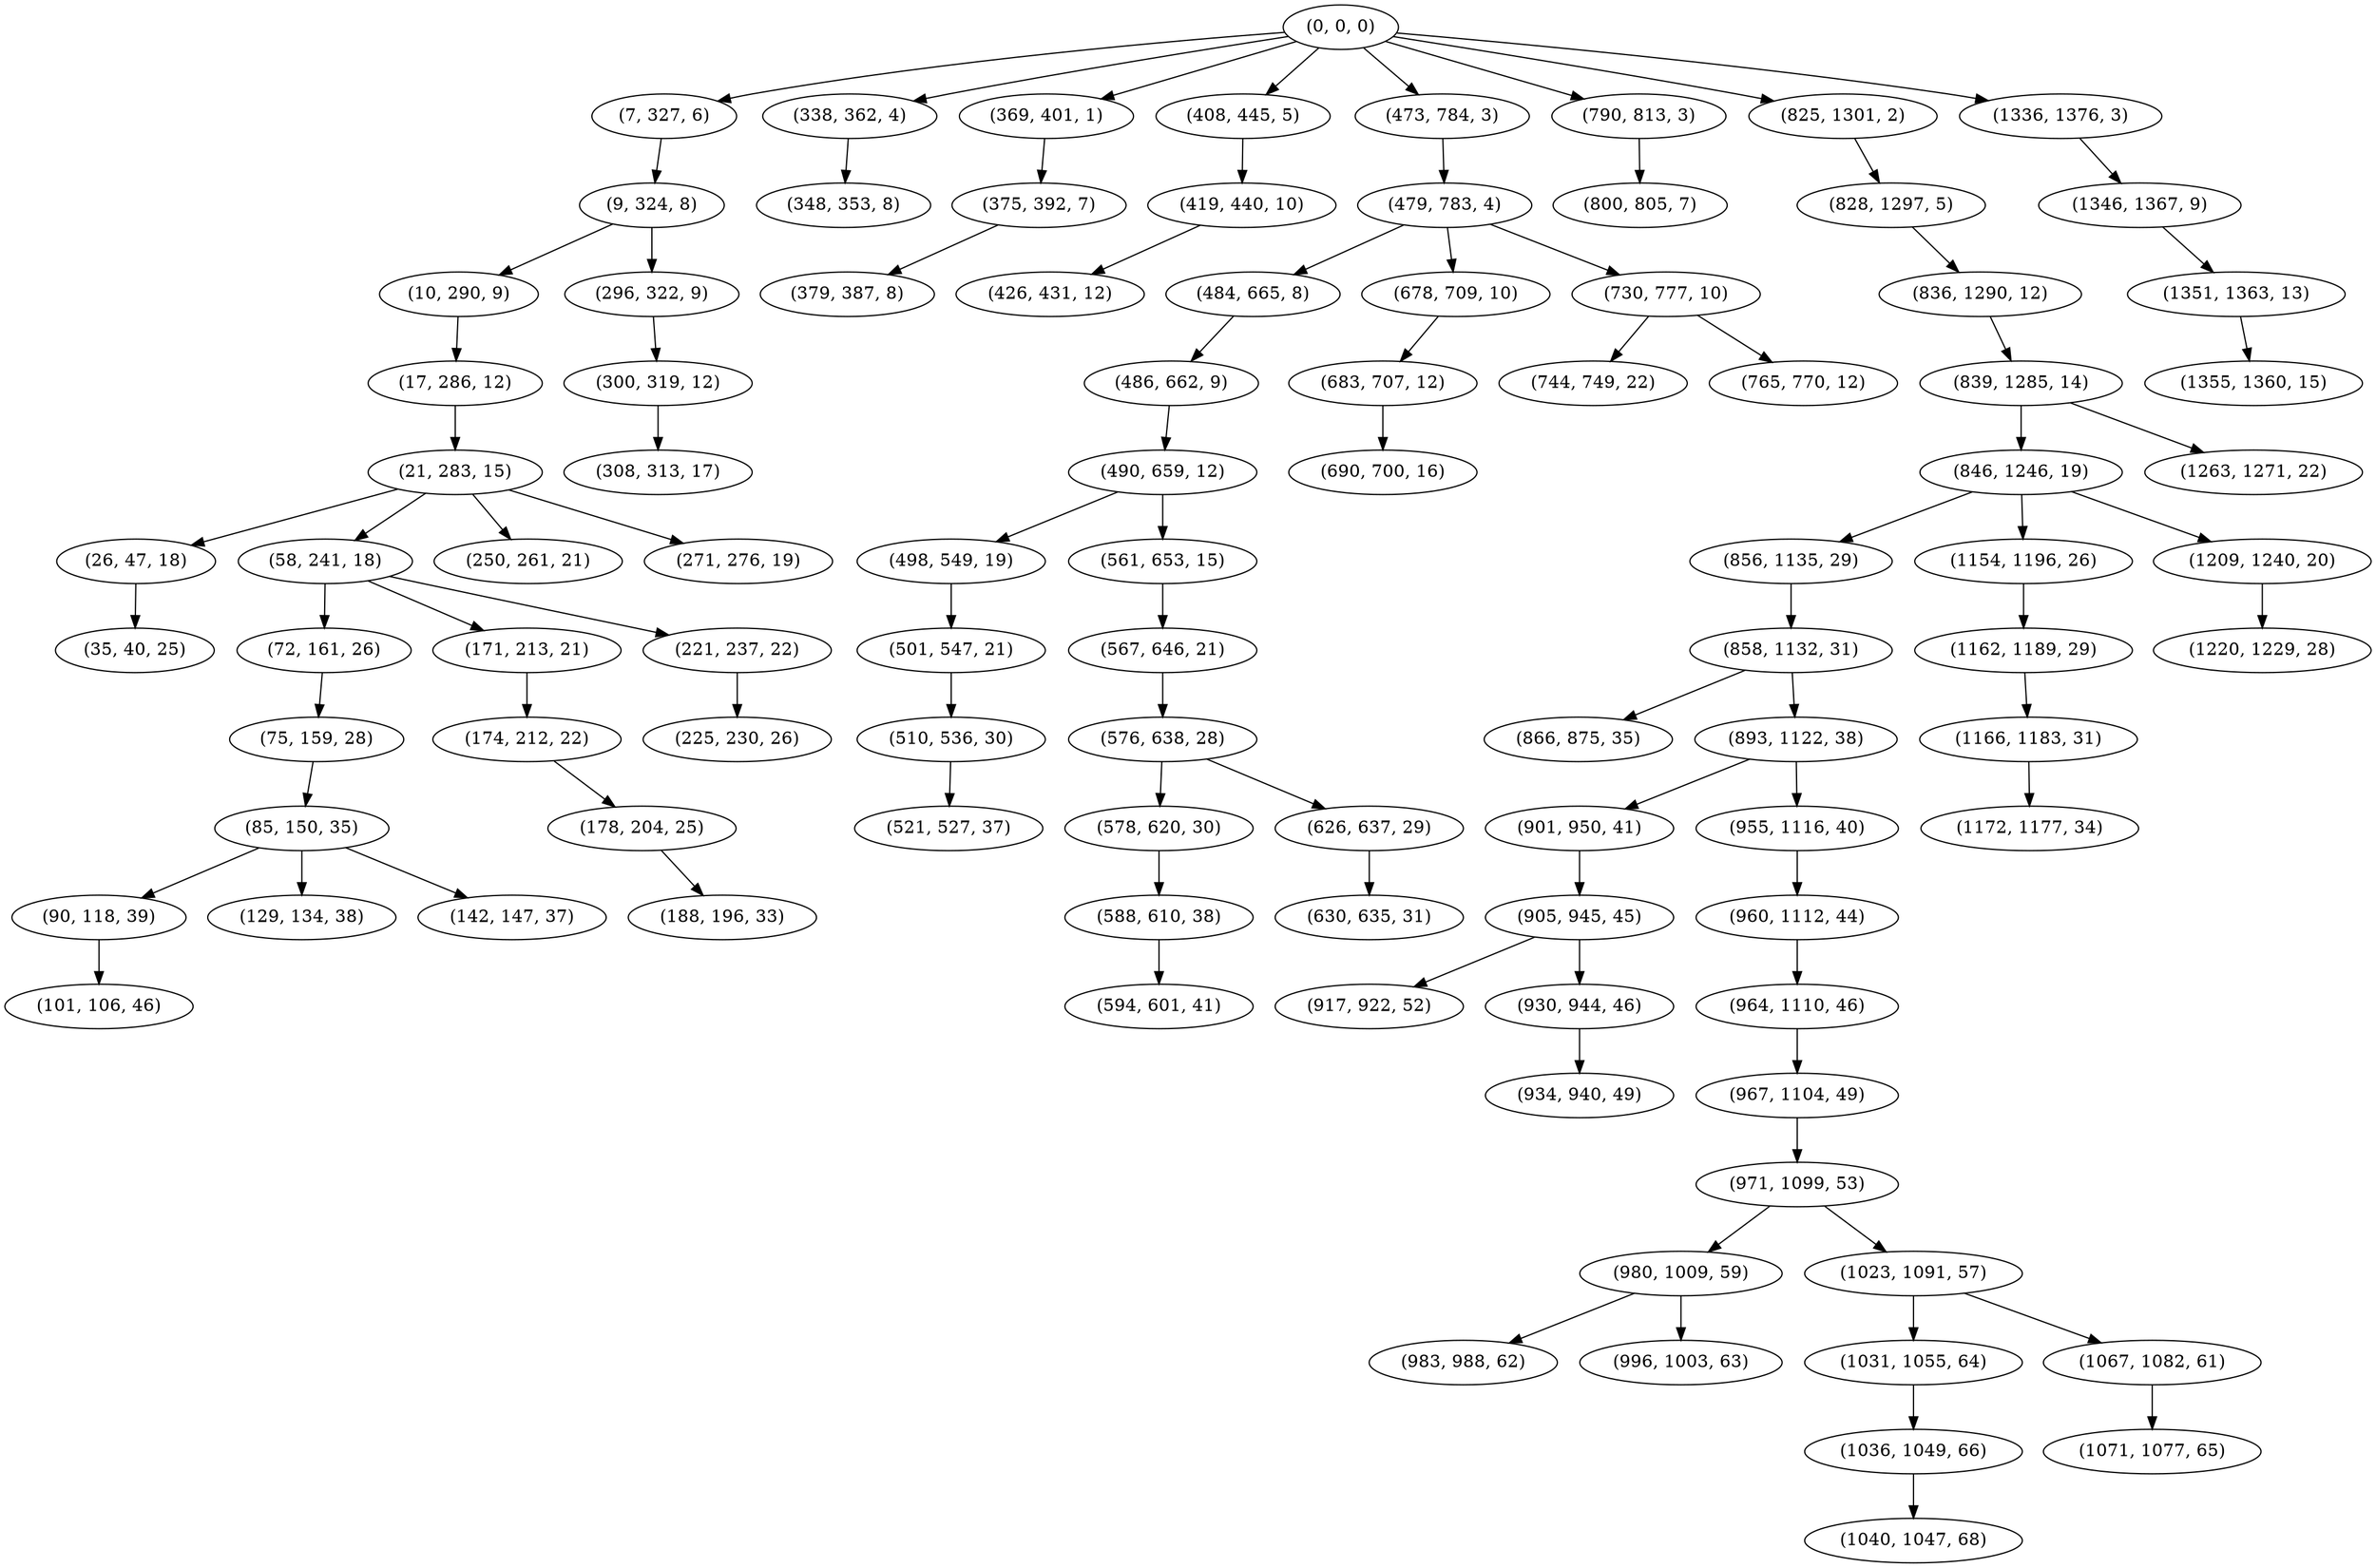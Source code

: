 digraph tree {
    "(0, 0, 0)";
    "(7, 327, 6)";
    "(9, 324, 8)";
    "(10, 290, 9)";
    "(17, 286, 12)";
    "(21, 283, 15)";
    "(26, 47, 18)";
    "(35, 40, 25)";
    "(58, 241, 18)";
    "(72, 161, 26)";
    "(75, 159, 28)";
    "(85, 150, 35)";
    "(90, 118, 39)";
    "(101, 106, 46)";
    "(129, 134, 38)";
    "(142, 147, 37)";
    "(171, 213, 21)";
    "(174, 212, 22)";
    "(178, 204, 25)";
    "(188, 196, 33)";
    "(221, 237, 22)";
    "(225, 230, 26)";
    "(250, 261, 21)";
    "(271, 276, 19)";
    "(296, 322, 9)";
    "(300, 319, 12)";
    "(308, 313, 17)";
    "(338, 362, 4)";
    "(348, 353, 8)";
    "(369, 401, 1)";
    "(375, 392, 7)";
    "(379, 387, 8)";
    "(408, 445, 5)";
    "(419, 440, 10)";
    "(426, 431, 12)";
    "(473, 784, 3)";
    "(479, 783, 4)";
    "(484, 665, 8)";
    "(486, 662, 9)";
    "(490, 659, 12)";
    "(498, 549, 19)";
    "(501, 547, 21)";
    "(510, 536, 30)";
    "(521, 527, 37)";
    "(561, 653, 15)";
    "(567, 646, 21)";
    "(576, 638, 28)";
    "(578, 620, 30)";
    "(588, 610, 38)";
    "(594, 601, 41)";
    "(626, 637, 29)";
    "(630, 635, 31)";
    "(678, 709, 10)";
    "(683, 707, 12)";
    "(690, 700, 16)";
    "(730, 777, 10)";
    "(744, 749, 22)";
    "(765, 770, 12)";
    "(790, 813, 3)";
    "(800, 805, 7)";
    "(825, 1301, 2)";
    "(828, 1297, 5)";
    "(836, 1290, 12)";
    "(839, 1285, 14)";
    "(846, 1246, 19)";
    "(856, 1135, 29)";
    "(858, 1132, 31)";
    "(866, 875, 35)";
    "(893, 1122, 38)";
    "(901, 950, 41)";
    "(905, 945, 45)";
    "(917, 922, 52)";
    "(930, 944, 46)";
    "(934, 940, 49)";
    "(955, 1116, 40)";
    "(960, 1112, 44)";
    "(964, 1110, 46)";
    "(967, 1104, 49)";
    "(971, 1099, 53)";
    "(980, 1009, 59)";
    "(983, 988, 62)";
    "(996, 1003, 63)";
    "(1023, 1091, 57)";
    "(1031, 1055, 64)";
    "(1036, 1049, 66)";
    "(1040, 1047, 68)";
    "(1067, 1082, 61)";
    "(1071, 1077, 65)";
    "(1154, 1196, 26)";
    "(1162, 1189, 29)";
    "(1166, 1183, 31)";
    "(1172, 1177, 34)";
    "(1209, 1240, 20)";
    "(1220, 1229, 28)";
    "(1263, 1271, 22)";
    "(1336, 1376, 3)";
    "(1346, 1367, 9)";
    "(1351, 1363, 13)";
    "(1355, 1360, 15)";
    "(0, 0, 0)" -> "(7, 327, 6)";
    "(0, 0, 0)" -> "(338, 362, 4)";
    "(0, 0, 0)" -> "(369, 401, 1)";
    "(0, 0, 0)" -> "(408, 445, 5)";
    "(0, 0, 0)" -> "(473, 784, 3)";
    "(0, 0, 0)" -> "(790, 813, 3)";
    "(0, 0, 0)" -> "(825, 1301, 2)";
    "(0, 0, 0)" -> "(1336, 1376, 3)";
    "(7, 327, 6)" -> "(9, 324, 8)";
    "(9, 324, 8)" -> "(10, 290, 9)";
    "(9, 324, 8)" -> "(296, 322, 9)";
    "(10, 290, 9)" -> "(17, 286, 12)";
    "(17, 286, 12)" -> "(21, 283, 15)";
    "(21, 283, 15)" -> "(26, 47, 18)";
    "(21, 283, 15)" -> "(58, 241, 18)";
    "(21, 283, 15)" -> "(250, 261, 21)";
    "(21, 283, 15)" -> "(271, 276, 19)";
    "(26, 47, 18)" -> "(35, 40, 25)";
    "(58, 241, 18)" -> "(72, 161, 26)";
    "(58, 241, 18)" -> "(171, 213, 21)";
    "(58, 241, 18)" -> "(221, 237, 22)";
    "(72, 161, 26)" -> "(75, 159, 28)";
    "(75, 159, 28)" -> "(85, 150, 35)";
    "(85, 150, 35)" -> "(90, 118, 39)";
    "(85, 150, 35)" -> "(129, 134, 38)";
    "(85, 150, 35)" -> "(142, 147, 37)";
    "(90, 118, 39)" -> "(101, 106, 46)";
    "(171, 213, 21)" -> "(174, 212, 22)";
    "(174, 212, 22)" -> "(178, 204, 25)";
    "(178, 204, 25)" -> "(188, 196, 33)";
    "(221, 237, 22)" -> "(225, 230, 26)";
    "(296, 322, 9)" -> "(300, 319, 12)";
    "(300, 319, 12)" -> "(308, 313, 17)";
    "(338, 362, 4)" -> "(348, 353, 8)";
    "(369, 401, 1)" -> "(375, 392, 7)";
    "(375, 392, 7)" -> "(379, 387, 8)";
    "(408, 445, 5)" -> "(419, 440, 10)";
    "(419, 440, 10)" -> "(426, 431, 12)";
    "(473, 784, 3)" -> "(479, 783, 4)";
    "(479, 783, 4)" -> "(484, 665, 8)";
    "(479, 783, 4)" -> "(678, 709, 10)";
    "(479, 783, 4)" -> "(730, 777, 10)";
    "(484, 665, 8)" -> "(486, 662, 9)";
    "(486, 662, 9)" -> "(490, 659, 12)";
    "(490, 659, 12)" -> "(498, 549, 19)";
    "(490, 659, 12)" -> "(561, 653, 15)";
    "(498, 549, 19)" -> "(501, 547, 21)";
    "(501, 547, 21)" -> "(510, 536, 30)";
    "(510, 536, 30)" -> "(521, 527, 37)";
    "(561, 653, 15)" -> "(567, 646, 21)";
    "(567, 646, 21)" -> "(576, 638, 28)";
    "(576, 638, 28)" -> "(578, 620, 30)";
    "(576, 638, 28)" -> "(626, 637, 29)";
    "(578, 620, 30)" -> "(588, 610, 38)";
    "(588, 610, 38)" -> "(594, 601, 41)";
    "(626, 637, 29)" -> "(630, 635, 31)";
    "(678, 709, 10)" -> "(683, 707, 12)";
    "(683, 707, 12)" -> "(690, 700, 16)";
    "(730, 777, 10)" -> "(744, 749, 22)";
    "(730, 777, 10)" -> "(765, 770, 12)";
    "(790, 813, 3)" -> "(800, 805, 7)";
    "(825, 1301, 2)" -> "(828, 1297, 5)";
    "(828, 1297, 5)" -> "(836, 1290, 12)";
    "(836, 1290, 12)" -> "(839, 1285, 14)";
    "(839, 1285, 14)" -> "(846, 1246, 19)";
    "(839, 1285, 14)" -> "(1263, 1271, 22)";
    "(846, 1246, 19)" -> "(856, 1135, 29)";
    "(846, 1246, 19)" -> "(1154, 1196, 26)";
    "(846, 1246, 19)" -> "(1209, 1240, 20)";
    "(856, 1135, 29)" -> "(858, 1132, 31)";
    "(858, 1132, 31)" -> "(866, 875, 35)";
    "(858, 1132, 31)" -> "(893, 1122, 38)";
    "(893, 1122, 38)" -> "(901, 950, 41)";
    "(893, 1122, 38)" -> "(955, 1116, 40)";
    "(901, 950, 41)" -> "(905, 945, 45)";
    "(905, 945, 45)" -> "(917, 922, 52)";
    "(905, 945, 45)" -> "(930, 944, 46)";
    "(930, 944, 46)" -> "(934, 940, 49)";
    "(955, 1116, 40)" -> "(960, 1112, 44)";
    "(960, 1112, 44)" -> "(964, 1110, 46)";
    "(964, 1110, 46)" -> "(967, 1104, 49)";
    "(967, 1104, 49)" -> "(971, 1099, 53)";
    "(971, 1099, 53)" -> "(980, 1009, 59)";
    "(971, 1099, 53)" -> "(1023, 1091, 57)";
    "(980, 1009, 59)" -> "(983, 988, 62)";
    "(980, 1009, 59)" -> "(996, 1003, 63)";
    "(1023, 1091, 57)" -> "(1031, 1055, 64)";
    "(1023, 1091, 57)" -> "(1067, 1082, 61)";
    "(1031, 1055, 64)" -> "(1036, 1049, 66)";
    "(1036, 1049, 66)" -> "(1040, 1047, 68)";
    "(1067, 1082, 61)" -> "(1071, 1077, 65)";
    "(1154, 1196, 26)" -> "(1162, 1189, 29)";
    "(1162, 1189, 29)" -> "(1166, 1183, 31)";
    "(1166, 1183, 31)" -> "(1172, 1177, 34)";
    "(1209, 1240, 20)" -> "(1220, 1229, 28)";
    "(1336, 1376, 3)" -> "(1346, 1367, 9)";
    "(1346, 1367, 9)" -> "(1351, 1363, 13)";
    "(1351, 1363, 13)" -> "(1355, 1360, 15)";
}
